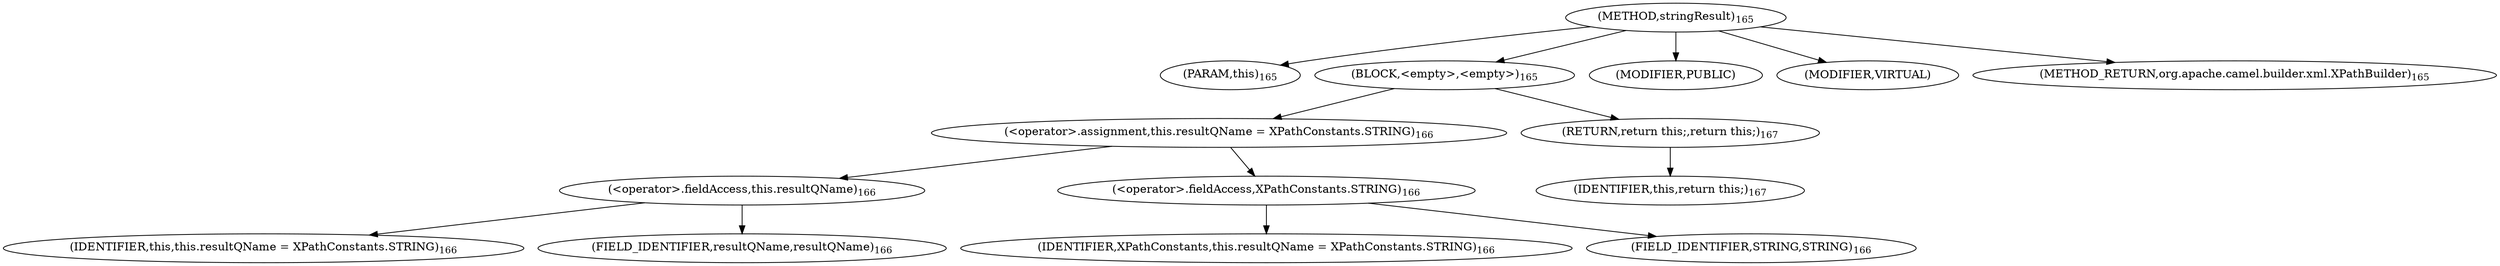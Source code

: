 digraph "stringResult" {  
"385" [label = <(METHOD,stringResult)<SUB>165</SUB>> ]
"23" [label = <(PARAM,this)<SUB>165</SUB>> ]
"386" [label = <(BLOCK,&lt;empty&gt;,&lt;empty&gt;)<SUB>165</SUB>> ]
"387" [label = <(&lt;operator&gt;.assignment,this.resultQName = XPathConstants.STRING)<SUB>166</SUB>> ]
"388" [label = <(&lt;operator&gt;.fieldAccess,this.resultQName)<SUB>166</SUB>> ]
"389" [label = <(IDENTIFIER,this,this.resultQName = XPathConstants.STRING)<SUB>166</SUB>> ]
"390" [label = <(FIELD_IDENTIFIER,resultQName,resultQName)<SUB>166</SUB>> ]
"391" [label = <(&lt;operator&gt;.fieldAccess,XPathConstants.STRING)<SUB>166</SUB>> ]
"392" [label = <(IDENTIFIER,XPathConstants,this.resultQName = XPathConstants.STRING)<SUB>166</SUB>> ]
"393" [label = <(FIELD_IDENTIFIER,STRING,STRING)<SUB>166</SUB>> ]
"394" [label = <(RETURN,return this;,return this;)<SUB>167</SUB>> ]
"22" [label = <(IDENTIFIER,this,return this;)<SUB>167</SUB>> ]
"395" [label = <(MODIFIER,PUBLIC)> ]
"396" [label = <(MODIFIER,VIRTUAL)> ]
"397" [label = <(METHOD_RETURN,org.apache.camel.builder.xml.XPathBuilder)<SUB>165</SUB>> ]
  "385" -> "23" 
  "385" -> "386" 
  "385" -> "395" 
  "385" -> "396" 
  "385" -> "397" 
  "386" -> "387" 
  "386" -> "394" 
  "387" -> "388" 
  "387" -> "391" 
  "388" -> "389" 
  "388" -> "390" 
  "391" -> "392" 
  "391" -> "393" 
  "394" -> "22" 
}
